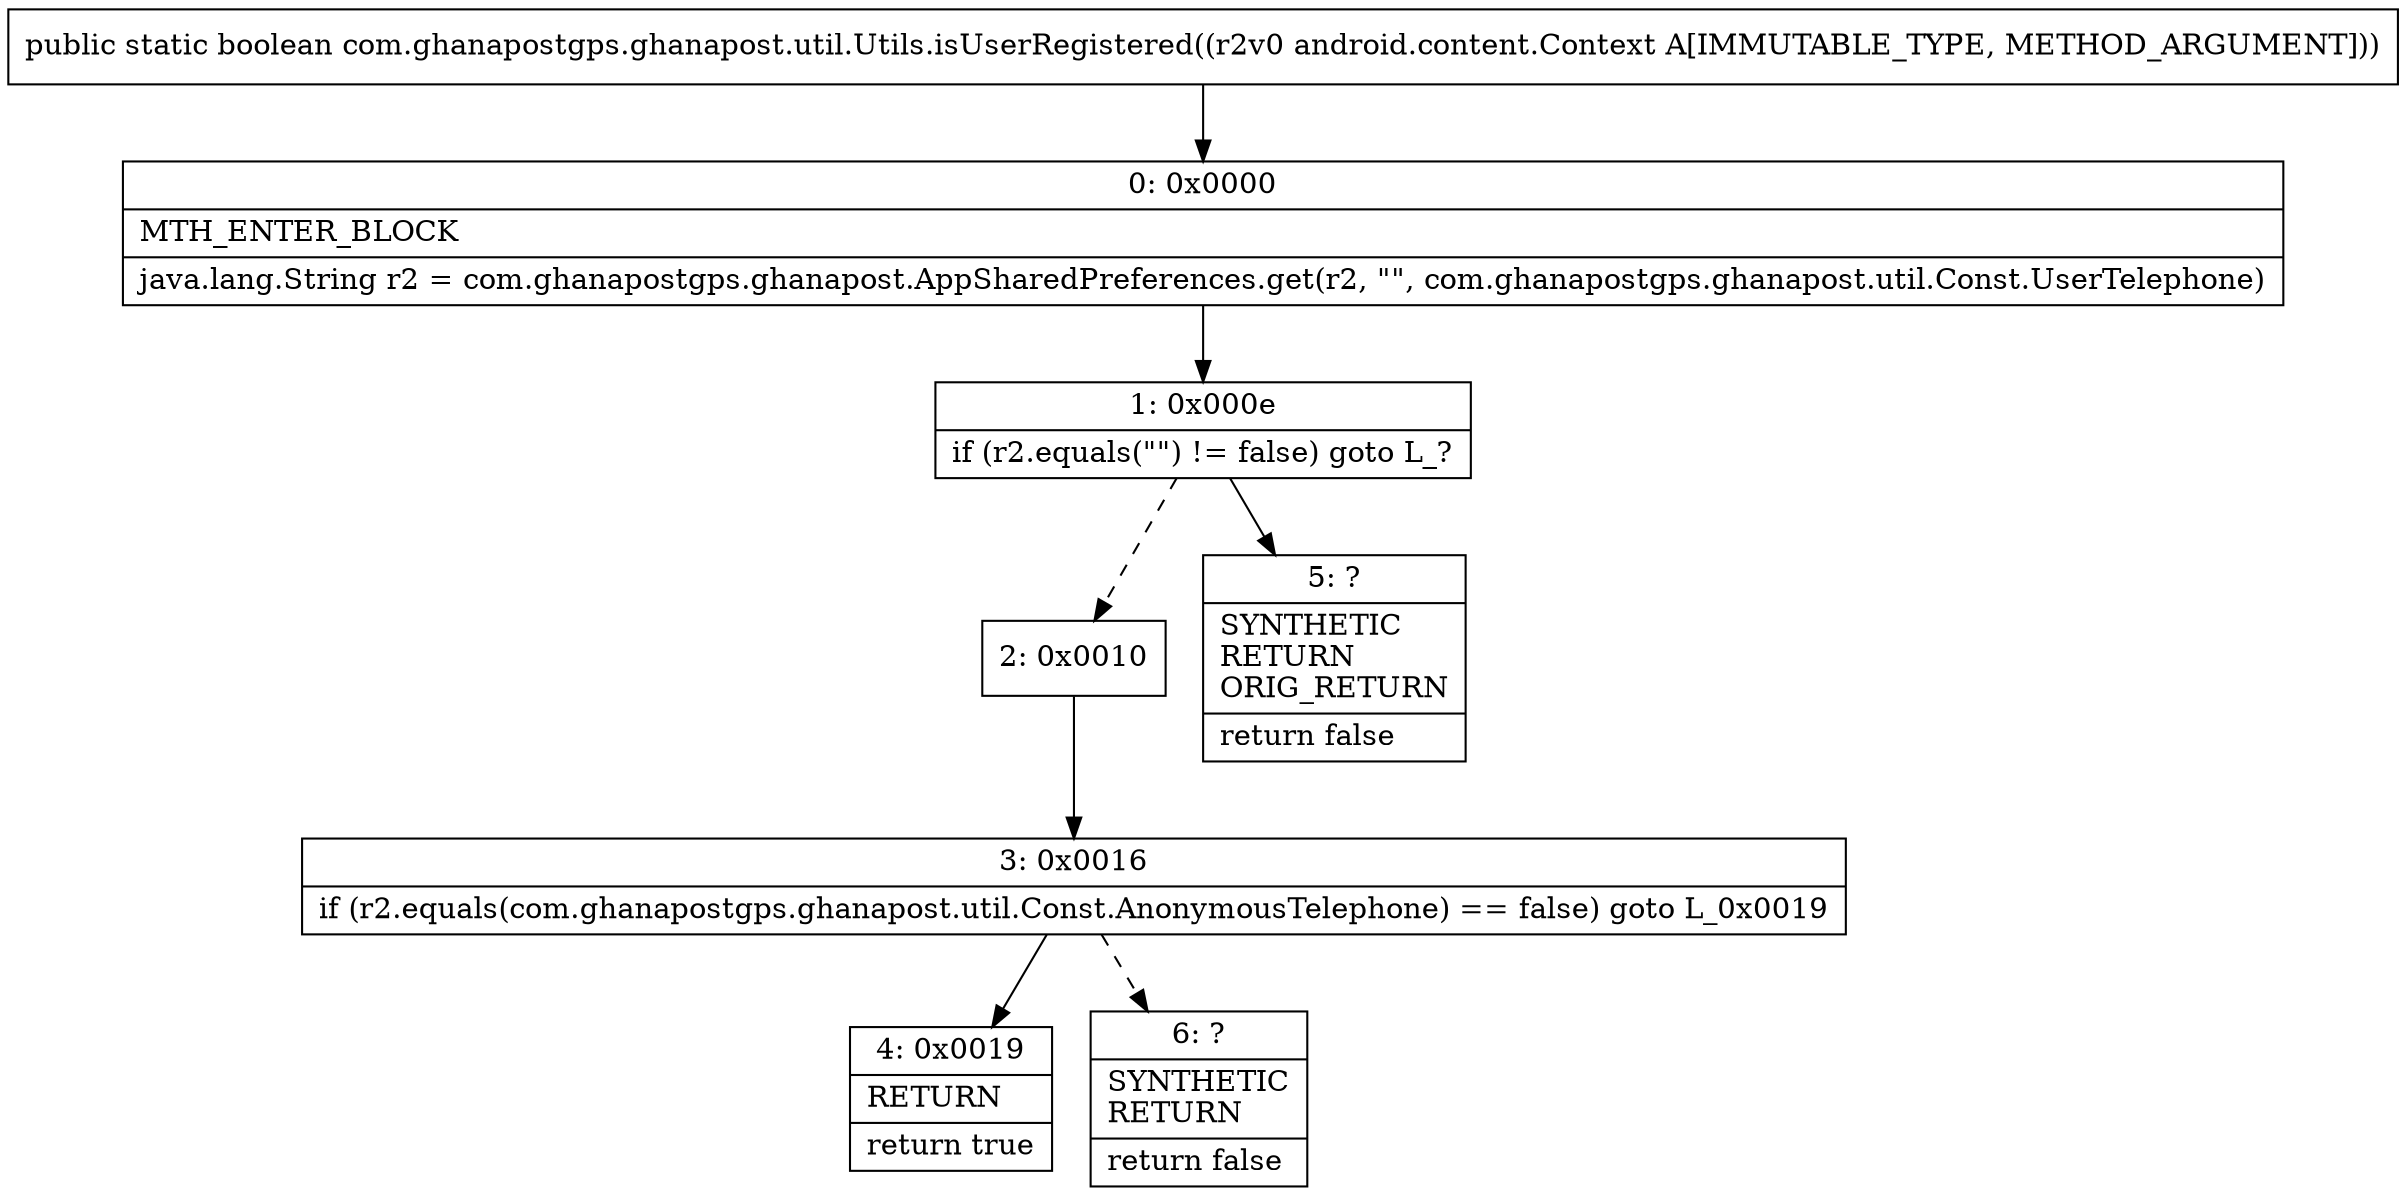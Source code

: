 digraph "CFG forcom.ghanapostgps.ghanapost.util.Utils.isUserRegistered(Landroid\/content\/Context;)Z" {
Node_0 [shape=record,label="{0\:\ 0x0000|MTH_ENTER_BLOCK\l|java.lang.String r2 = com.ghanapostgps.ghanapost.AppSharedPreferences.get(r2, \"\", com.ghanapostgps.ghanapost.util.Const.UserTelephone)\l}"];
Node_1 [shape=record,label="{1\:\ 0x000e|if (r2.equals(\"\") != false) goto L_?\l}"];
Node_2 [shape=record,label="{2\:\ 0x0010}"];
Node_3 [shape=record,label="{3\:\ 0x0016|if (r2.equals(com.ghanapostgps.ghanapost.util.Const.AnonymousTelephone) == false) goto L_0x0019\l}"];
Node_4 [shape=record,label="{4\:\ 0x0019|RETURN\l|return true\l}"];
Node_5 [shape=record,label="{5\:\ ?|SYNTHETIC\lRETURN\lORIG_RETURN\l|return false\l}"];
Node_6 [shape=record,label="{6\:\ ?|SYNTHETIC\lRETURN\l|return false\l}"];
MethodNode[shape=record,label="{public static boolean com.ghanapostgps.ghanapost.util.Utils.isUserRegistered((r2v0 android.content.Context A[IMMUTABLE_TYPE, METHOD_ARGUMENT])) }"];
MethodNode -> Node_0;
Node_0 -> Node_1;
Node_1 -> Node_2[style=dashed];
Node_1 -> Node_5;
Node_2 -> Node_3;
Node_3 -> Node_4;
Node_3 -> Node_6[style=dashed];
}


